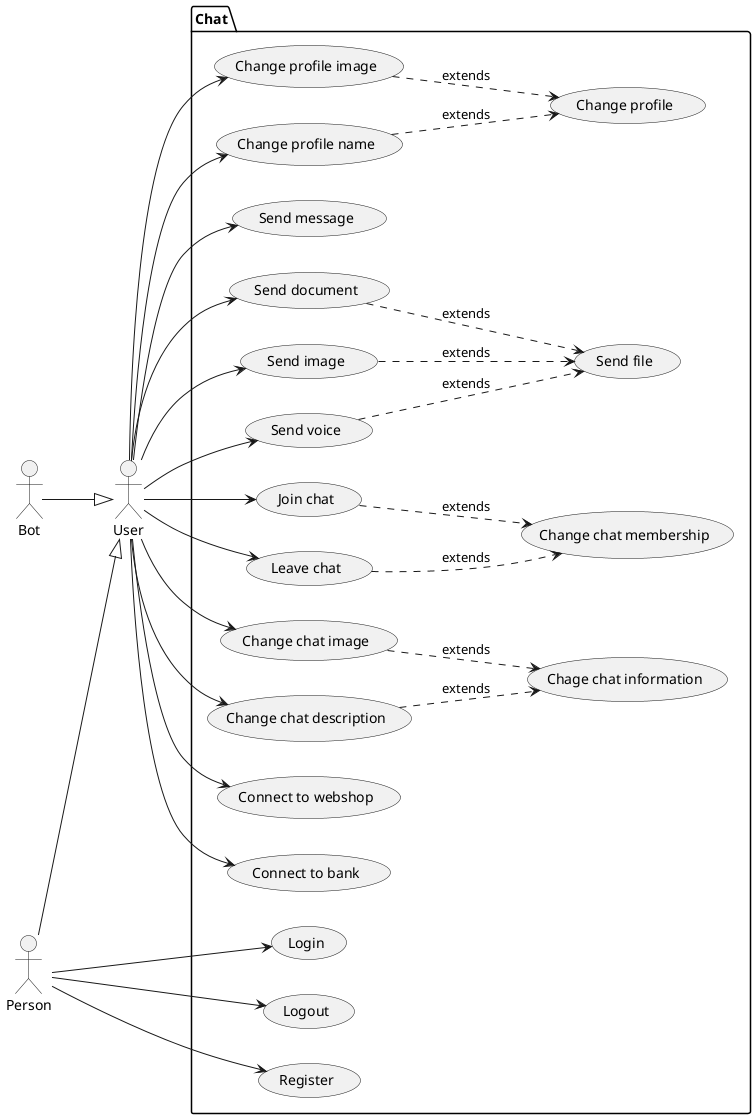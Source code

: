 @startuml chat
left to right direction

' actors
actor "User" as u
actor "Person" as p
actor "Bot" as b

' actor hierarchy
p -down-|> u
b -down-|> u

' use cases
package "Chat" {
  usecase "Login" as oUC1
  usecase "Logout" as oUC2
  usecase "Register" as oUC3
  usecase "Change profile image" as oUC4
  usecase "Change profile name" as oUC5
  usecase "Change profile" as oeUC1
  oUC4 ..> oeUC1 : extends
  oUC5 ..> oeUC1 : extends
  ' Messaging use cases
  usecase "Send message" as mUC1
  usecase "Send file" as mUC2
  usecase "Send document" as mUC3
  usecase "Send image" as mUC4
  usecase "Send voice" as mUC5
  mUC3 ..> mUC2 : extends
  mUC4 ..> mUC2 : extends
  mUC5 ..> mUC2 : extends
  ' Chating use cases
  usecase "Join chat" as cUC1
  usecase "Leave chat" as cUC2
  usecase "Change chat membership" as ceUC2
  usecase "Change chat image" as cUC3
  usecase "Change chat description" as cUC4
  usecase "Chage chat information" as ceUC1
  cUC1 ..> ceUC2 : extends
  cUC2 ..> ceUC2 : extends
  cUC3 ..> ceUC1 : extends
  cUC4 ..> ceUC1 : extends
  ' Connecting to partners use cases
  usecase "Connect to webshop" as pUC1
  usecase "Connect to bank" as pUC2
}

'  link actor User with use cases
p --> oUC1
p --> oUC2
p --> oUC3
u --> oUC4
u --> oUC5
u --> mUC1
u --> mUC3
u --> mUC4
u --> mUC5
u --> cUC1
u --> cUC2
u --> cUC3
u --> cUC4
u --> pUC1
u --> pUC2
@enduml
